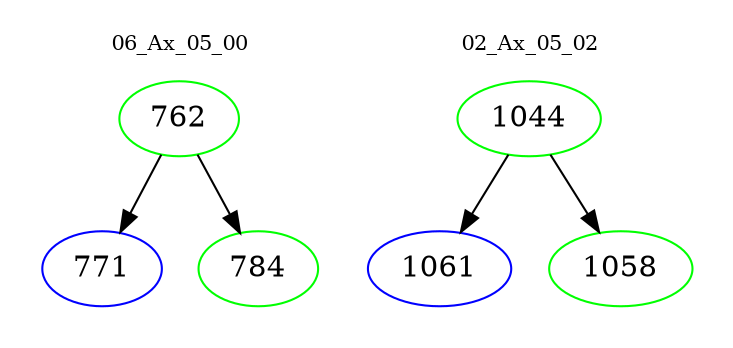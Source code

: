 digraph{
subgraph cluster_0 {
color = white
label = "06_Ax_05_00";
fontsize=10;
T0_762 [label="762", color="green"]
T0_762 -> T0_771 [color="black"]
T0_771 [label="771", color="blue"]
T0_762 -> T0_784 [color="black"]
T0_784 [label="784", color="green"]
}
subgraph cluster_1 {
color = white
label = "02_Ax_05_02";
fontsize=10;
T1_1044 [label="1044", color="green"]
T1_1044 -> T1_1061 [color="black"]
T1_1061 [label="1061", color="blue"]
T1_1044 -> T1_1058 [color="black"]
T1_1058 [label="1058", color="green"]
}
}
